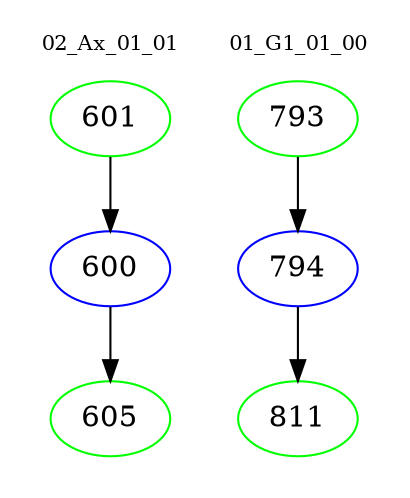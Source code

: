 digraph{
subgraph cluster_0 {
color = white
label = "02_Ax_01_01";
fontsize=10;
T0_601 [label="601", color="green"]
T0_601 -> T0_600 [color="black"]
T0_600 [label="600", color="blue"]
T0_600 -> T0_605 [color="black"]
T0_605 [label="605", color="green"]
}
subgraph cluster_1 {
color = white
label = "01_G1_01_00";
fontsize=10;
T1_793 [label="793", color="green"]
T1_793 -> T1_794 [color="black"]
T1_794 [label="794", color="blue"]
T1_794 -> T1_811 [color="black"]
T1_811 [label="811", color="green"]
}
}
